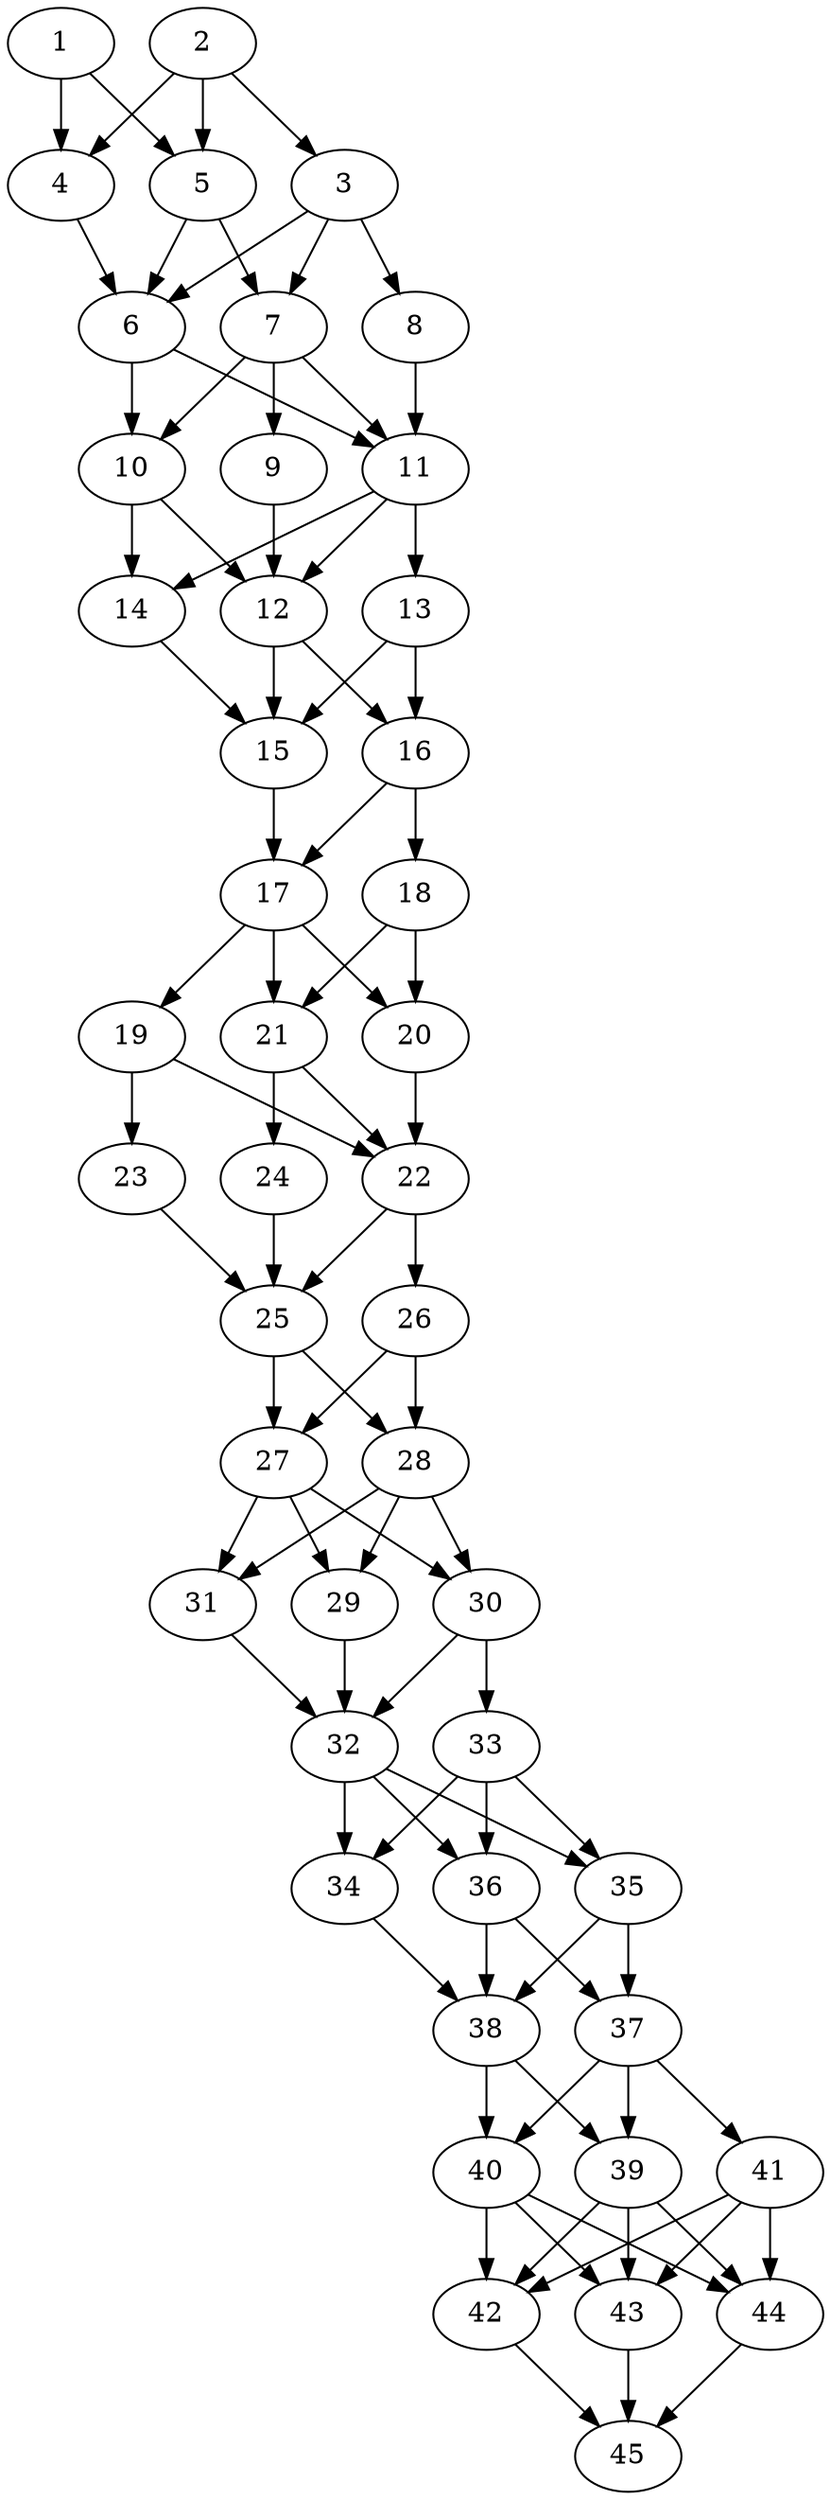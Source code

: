 // DAG automatically generated by daggen at Thu Oct  3 14:07:25 2019
// ./daggen --dot -n 45 --ccr 0.3 --fat 0.3 --regular 0.7 --density 0.9 --mindata 5242880 --maxdata 52428800 
digraph G {
  1 [size="123992747", alpha="0.00", expect_size="37197824"] 
  1 -> 4 [size ="37197824"]
  1 -> 5 [size ="37197824"]
  2 [size="72601600", alpha="0.13", expect_size="21780480"] 
  2 -> 3 [size ="21780480"]
  2 -> 4 [size ="21780480"]
  2 -> 5 [size ="21780480"]
  3 [size="144155307", alpha="0.05", expect_size="43246592"] 
  3 -> 6 [size ="43246592"]
  3 -> 7 [size ="43246592"]
  3 -> 8 [size ="43246592"]
  4 [size="101802667", alpha="0.12", expect_size="30540800"] 
  4 -> 6 [size ="30540800"]
  5 [size="150773760", alpha="0.06", expect_size="45232128"] 
  5 -> 6 [size ="45232128"]
  5 -> 7 [size ="45232128"]
  6 [size="104727893", alpha="0.19", expect_size="31418368"] 
  6 -> 10 [size ="31418368"]
  6 -> 11 [size ="31418368"]
  7 [size="124641280", alpha="0.15", expect_size="37392384"] 
  7 -> 9 [size ="37392384"]
  7 -> 10 [size ="37392384"]
  7 -> 11 [size ="37392384"]
  8 [size="73472000", alpha="0.15", expect_size="22041600"] 
  8 -> 11 [size ="22041600"]
  9 [size="73472000", alpha="0.15", expect_size="22041600"] 
  9 -> 12 [size ="22041600"]
  10 [size="101034667", alpha="0.11", expect_size="30310400"] 
  10 -> 12 [size ="30310400"]
  10 -> 14 [size ="30310400"]
  11 [size="122330453", alpha="0.20", expect_size="36699136"] 
  11 -> 12 [size ="36699136"]
  11 -> 13 [size ="36699136"]
  11 -> 14 [size ="36699136"]
  12 [size="123129173", alpha="0.05", expect_size="36938752"] 
  12 -> 15 [size ="36938752"]
  12 -> 16 [size ="36938752"]
  13 [size="64617813", alpha="0.06", expect_size="19385344"] 
  13 -> 15 [size ="19385344"]
  13 -> 16 [size ="19385344"]
  14 [size="106024960", alpha="0.13", expect_size="31807488"] 
  14 -> 15 [size ="31807488"]
  15 [size="46230187", alpha="0.05", expect_size="13869056"] 
  15 -> 17 [size ="13869056"]
  16 [size="92306773", alpha="0.12", expect_size="27692032"] 
  16 -> 17 [size ="27692032"]
  16 -> 18 [size ="27692032"]
  17 [size="85340160", alpha="0.03", expect_size="25602048"] 
  17 -> 19 [size ="25602048"]
  17 -> 20 [size ="25602048"]
  17 -> 21 [size ="25602048"]
  18 [size="47636480", alpha="0.16", expect_size="14290944"] 
  18 -> 20 [size ="14290944"]
  18 -> 21 [size ="14290944"]
  19 [size="169359360", alpha="0.17", expect_size="50807808"] 
  19 -> 22 [size ="50807808"]
  19 -> 23 [size ="50807808"]
  20 [size="130990080", alpha="0.08", expect_size="39297024"] 
  20 -> 22 [size ="39297024"]
  21 [size="61665280", alpha="0.12", expect_size="18499584"] 
  21 -> 22 [size ="18499584"]
  21 -> 24 [size ="18499584"]
  22 [size="61149867", alpha="0.04", expect_size="18344960"] 
  22 -> 25 [size ="18344960"]
  22 -> 26 [size ="18344960"]
  23 [size="102601387", alpha="0.12", expect_size="30780416"] 
  23 -> 25 [size ="30780416"]
  24 [size="146343253", alpha="0.10", expect_size="43902976"] 
  24 -> 25 [size ="43902976"]
  25 [size="88415573", alpha="0.06", expect_size="26524672"] 
  25 -> 27 [size ="26524672"]
  25 -> 28 [size ="26524672"]
  26 [size="130522453", alpha="0.12", expect_size="39156736"] 
  26 -> 27 [size ="39156736"]
  26 -> 28 [size ="39156736"]
  27 [size="63726933", alpha="0.12", expect_size="19118080"] 
  27 -> 29 [size ="19118080"]
  27 -> 30 [size ="19118080"]
  27 -> 31 [size ="19118080"]
  28 [size="83636907", alpha="0.20", expect_size="25091072"] 
  28 -> 29 [size ="25091072"]
  28 -> 30 [size ="25091072"]
  28 -> 31 [size ="25091072"]
  29 [size="49950720", alpha="0.14", expect_size="14985216"] 
  29 -> 32 [size ="14985216"]
  30 [size="23838720", alpha="0.19", expect_size="7151616"] 
  30 -> 32 [size ="7151616"]
  30 -> 33 [size ="7151616"]
  31 [size="84862293", alpha="0.17", expect_size="25458688"] 
  31 -> 32 [size ="25458688"]
  32 [size="24971947", alpha="0.09", expect_size="7491584"] 
  32 -> 34 [size ="7491584"]
  32 -> 35 [size ="7491584"]
  32 -> 36 [size ="7491584"]
  33 [size="56576000", alpha="0.07", expect_size="16972800"] 
  33 -> 34 [size ="16972800"]
  33 -> 35 [size ="16972800"]
  33 -> 36 [size ="16972800"]
  34 [size="149070507", alpha="0.16", expect_size="44721152"] 
  34 -> 38 [size ="44721152"]
  35 [size="72209067", alpha="0.09", expect_size="21662720"] 
  35 -> 37 [size ="21662720"]
  35 -> 38 [size ="21662720"]
  36 [size="116582400", alpha="0.11", expect_size="34974720"] 
  36 -> 37 [size ="34974720"]
  36 -> 38 [size ="34974720"]
  37 [size="54865920", alpha="0.02", expect_size="16459776"] 
  37 -> 39 [size ="16459776"]
  37 -> 40 [size ="16459776"]
  37 -> 41 [size ="16459776"]
  38 [size="151514453", alpha="0.16", expect_size="45454336"] 
  38 -> 39 [size ="45454336"]
  38 -> 40 [size ="45454336"]
  39 [size="147950933", alpha="0.10", expect_size="44385280"] 
  39 -> 42 [size ="44385280"]
  39 -> 43 [size ="44385280"]
  39 -> 44 [size ="44385280"]
  40 [size="100171093", alpha="0.19", expect_size="30051328"] 
  40 -> 42 [size ="30051328"]
  40 -> 43 [size ="30051328"]
  40 -> 44 [size ="30051328"]
  41 [size="91733333", alpha="0.13", expect_size="27520000"] 
  41 -> 42 [size ="27520000"]
  41 -> 43 [size ="27520000"]
  41 -> 44 [size ="27520000"]
  42 [size="70208853", alpha="0.12", expect_size="21062656"] 
  42 -> 45 [size ="21062656"]
  43 [size="141243733", alpha="0.03", expect_size="42373120"] 
  43 -> 45 [size ="42373120"]
  44 [size="37416960", alpha="0.09", expect_size="11225088"] 
  44 -> 45 [size ="11225088"]
  45 [size="161843200", alpha="0.05", expect_size="48552960"] 
}
